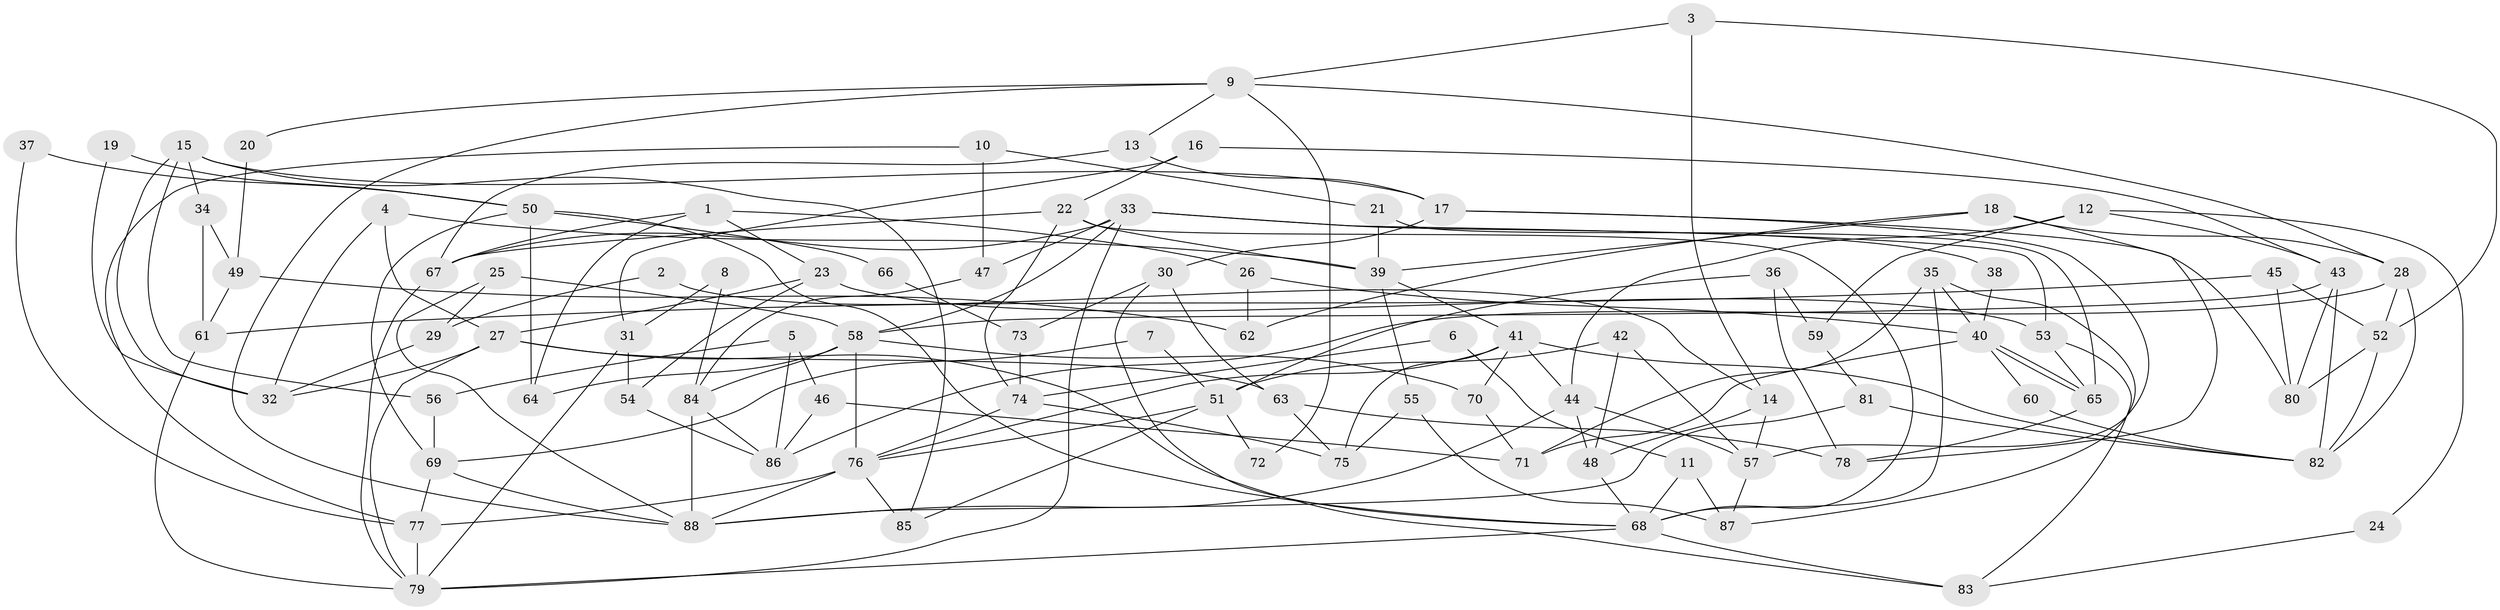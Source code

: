 // Generated by graph-tools (version 1.1) at 2025/26/03/09/25 03:26:15]
// undirected, 88 vertices, 176 edges
graph export_dot {
graph [start="1"]
  node [color=gray90,style=filled];
  1;
  2;
  3;
  4;
  5;
  6;
  7;
  8;
  9;
  10;
  11;
  12;
  13;
  14;
  15;
  16;
  17;
  18;
  19;
  20;
  21;
  22;
  23;
  24;
  25;
  26;
  27;
  28;
  29;
  30;
  31;
  32;
  33;
  34;
  35;
  36;
  37;
  38;
  39;
  40;
  41;
  42;
  43;
  44;
  45;
  46;
  47;
  48;
  49;
  50;
  51;
  52;
  53;
  54;
  55;
  56;
  57;
  58;
  59;
  60;
  61;
  62;
  63;
  64;
  65;
  66;
  67;
  68;
  69;
  70;
  71;
  72;
  73;
  74;
  75;
  76;
  77;
  78;
  79;
  80;
  81;
  82;
  83;
  84;
  85;
  86;
  87;
  88;
  1 -- 64;
  1 -- 67;
  1 -- 23;
  1 -- 26;
  2 -- 29;
  2 -- 14;
  3 -- 9;
  3 -- 52;
  3 -- 14;
  4 -- 39;
  4 -- 27;
  4 -- 32;
  5 -- 86;
  5 -- 56;
  5 -- 46;
  6 -- 74;
  6 -- 11;
  7 -- 69;
  7 -- 51;
  8 -- 84;
  8 -- 31;
  9 -- 13;
  9 -- 88;
  9 -- 20;
  9 -- 28;
  9 -- 72;
  10 -- 47;
  10 -- 21;
  10 -- 77;
  11 -- 87;
  11 -- 68;
  12 -- 44;
  12 -- 43;
  12 -- 24;
  12 -- 59;
  13 -- 17;
  13 -- 67;
  14 -- 57;
  14 -- 48;
  15 -- 32;
  15 -- 17;
  15 -- 34;
  15 -- 56;
  15 -- 85;
  16 -- 22;
  16 -- 31;
  16 -- 43;
  17 -- 80;
  17 -- 30;
  17 -- 57;
  18 -- 28;
  18 -- 39;
  18 -- 62;
  18 -- 78;
  19 -- 50;
  19 -- 32;
  20 -- 49;
  21 -- 39;
  21 -- 65;
  22 -- 68;
  22 -- 39;
  22 -- 67;
  22 -- 74;
  23 -- 53;
  23 -- 27;
  23 -- 54;
  24 -- 83;
  25 -- 88;
  25 -- 58;
  25 -- 29;
  26 -- 62;
  26 -- 40;
  27 -- 79;
  27 -- 32;
  27 -- 63;
  27 -- 83;
  28 -- 86;
  28 -- 52;
  28 -- 82;
  29 -- 32;
  30 -- 63;
  30 -- 68;
  30 -- 73;
  31 -- 79;
  31 -- 54;
  33 -- 53;
  33 -- 67;
  33 -- 38;
  33 -- 47;
  33 -- 58;
  33 -- 79;
  34 -- 61;
  34 -- 49;
  35 -- 71;
  35 -- 40;
  35 -- 68;
  35 -- 87;
  36 -- 78;
  36 -- 51;
  36 -- 59;
  37 -- 50;
  37 -- 77;
  38 -- 40;
  39 -- 55;
  39 -- 41;
  40 -- 65;
  40 -- 65;
  40 -- 60;
  40 -- 71;
  41 -- 44;
  41 -- 76;
  41 -- 70;
  41 -- 75;
  41 -- 82;
  42 -- 48;
  42 -- 57;
  42 -- 51;
  43 -- 82;
  43 -- 58;
  43 -- 80;
  44 -- 48;
  44 -- 88;
  44 -- 57;
  45 -- 80;
  45 -- 52;
  45 -- 61;
  46 -- 71;
  46 -- 86;
  47 -- 84;
  48 -- 68;
  49 -- 61;
  49 -- 62;
  50 -- 68;
  50 -- 69;
  50 -- 64;
  50 -- 66;
  51 -- 76;
  51 -- 72;
  51 -- 85;
  52 -- 82;
  52 -- 80;
  53 -- 83;
  53 -- 65;
  54 -- 86;
  55 -- 75;
  55 -- 87;
  56 -- 69;
  57 -- 87;
  58 -- 64;
  58 -- 70;
  58 -- 76;
  58 -- 84;
  59 -- 81;
  60 -- 82;
  61 -- 79;
  63 -- 75;
  63 -- 78;
  65 -- 78;
  66 -- 73;
  67 -- 79;
  68 -- 79;
  68 -- 83;
  69 -- 77;
  69 -- 88;
  70 -- 71;
  73 -- 74;
  74 -- 76;
  74 -- 75;
  76 -- 85;
  76 -- 77;
  76 -- 88;
  77 -- 79;
  81 -- 82;
  81 -- 88;
  84 -- 88;
  84 -- 86;
}
